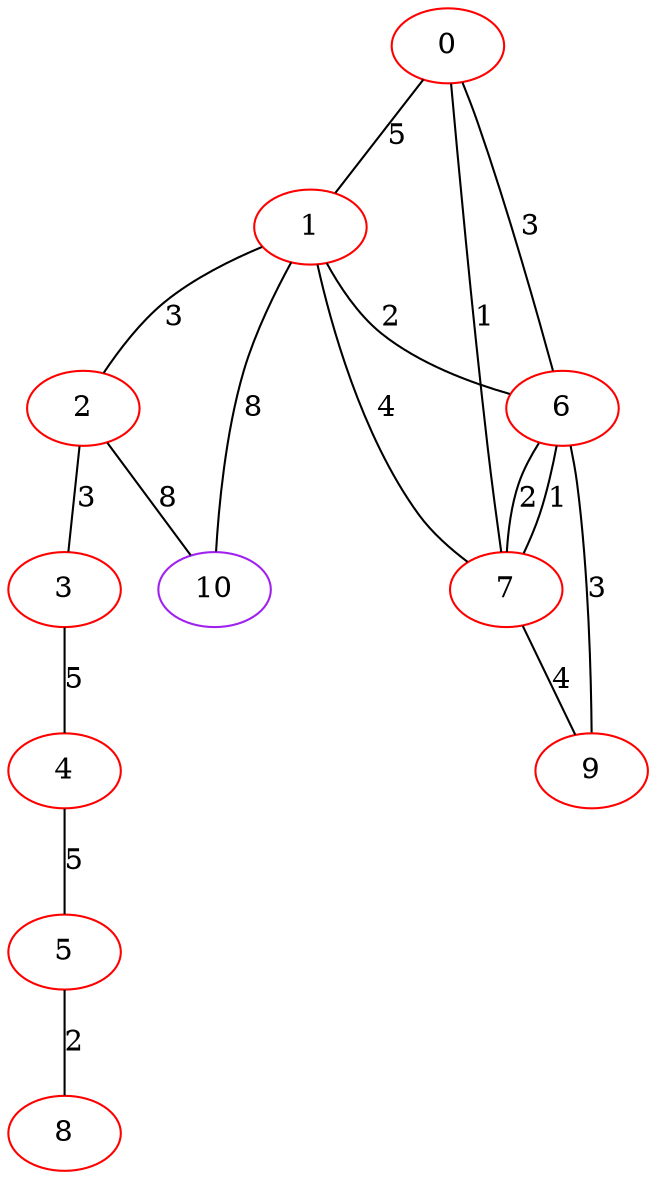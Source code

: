 graph "" {
0 [color=red, weight=1];
1 [color=red, weight=1];
2 [color=red, weight=1];
3 [color=red, weight=1];
4 [color=red, weight=1];
5 [color=red, weight=1];
6 [color=red, weight=1];
7 [color=red, weight=1];
8 [color=red, weight=1];
9 [color=red, weight=1];
10 [color=purple, weight=4];
0 -- 1  [key=0, label=5];
0 -- 6  [key=0, label=3];
0 -- 7  [key=0, label=1];
1 -- 2  [key=0, label=3];
1 -- 10  [key=0, label=8];
1 -- 6  [key=0, label=2];
1 -- 7  [key=0, label=4];
2 -- 10  [key=0, label=8];
2 -- 3  [key=0, label=3];
3 -- 4  [key=0, label=5];
4 -- 5  [key=0, label=5];
5 -- 8  [key=0, label=2];
6 -- 9  [key=0, label=3];
6 -- 7  [key=0, label=2];
6 -- 7  [key=1, label=1];
7 -- 9  [key=0, label=4];
}
